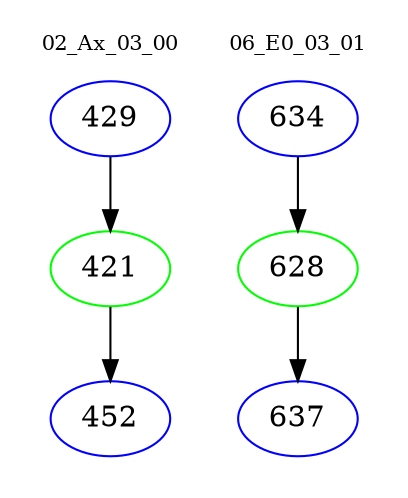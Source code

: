 digraph{
subgraph cluster_0 {
color = white
label = "02_Ax_03_00";
fontsize=10;
T0_429 [label="429", color="blue"]
T0_429 -> T0_421 [color="black"]
T0_421 [label="421", color="green"]
T0_421 -> T0_452 [color="black"]
T0_452 [label="452", color="blue"]
}
subgraph cluster_1 {
color = white
label = "06_E0_03_01";
fontsize=10;
T1_634 [label="634", color="blue"]
T1_634 -> T1_628 [color="black"]
T1_628 [label="628", color="green"]
T1_628 -> T1_637 [color="black"]
T1_637 [label="637", color="blue"]
}
}
